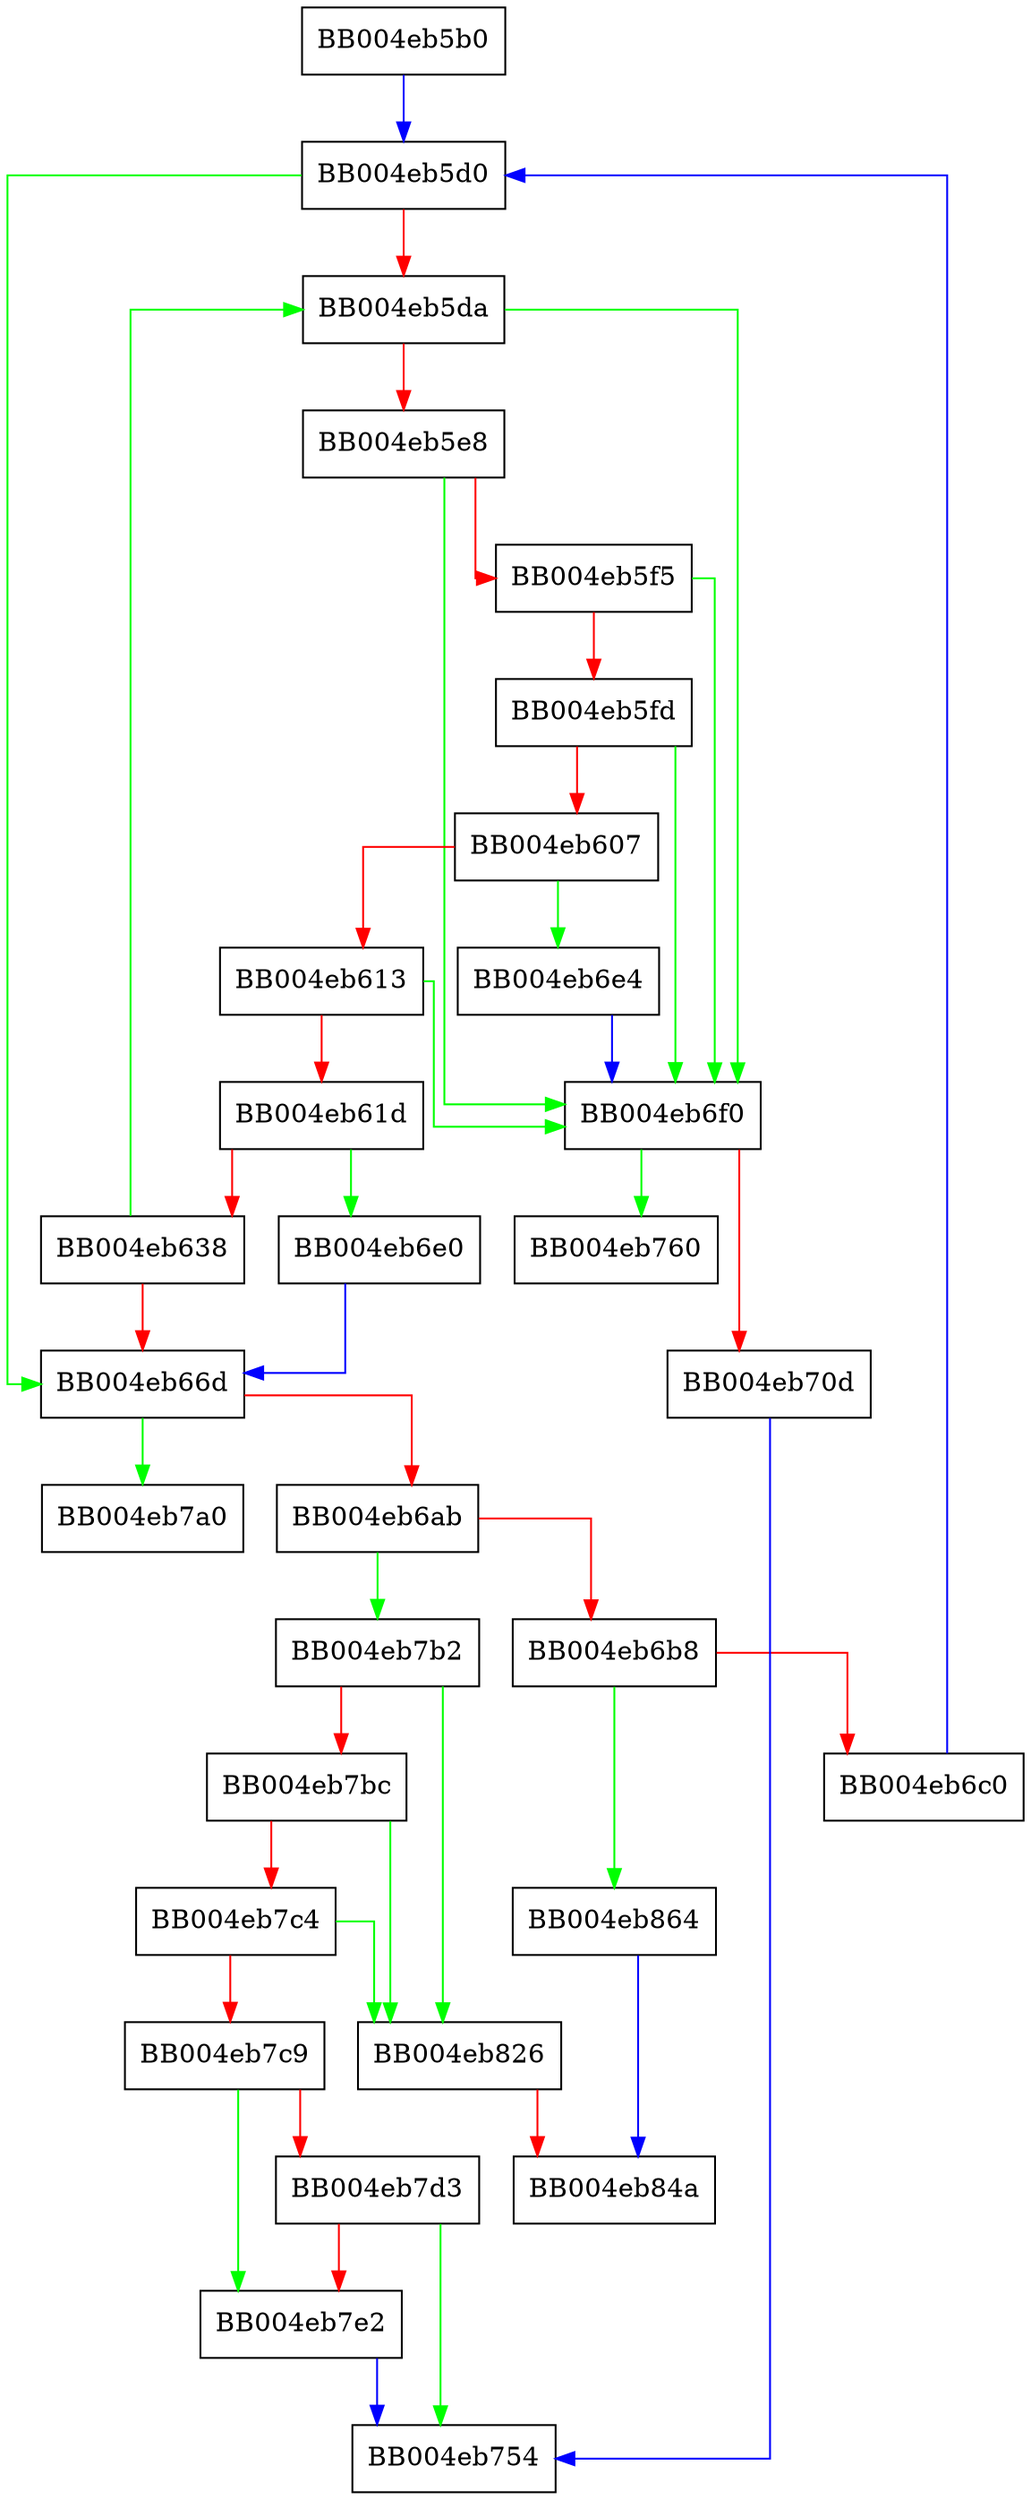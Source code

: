 digraph tls_get_message_header {
  node [shape="box"];
  graph [splines=ortho];
  BB004eb5b0 -> BB004eb5d0 [color="blue"];
  BB004eb5d0 -> BB004eb66d [color="green"];
  BB004eb5d0 -> BB004eb5da [color="red"];
  BB004eb5da -> BB004eb6f0 [color="green"];
  BB004eb5da -> BB004eb5e8 [color="red"];
  BB004eb5e8 -> BB004eb6f0 [color="green"];
  BB004eb5e8 -> BB004eb5f5 [color="red"];
  BB004eb5f5 -> BB004eb6f0 [color="green"];
  BB004eb5f5 -> BB004eb5fd [color="red"];
  BB004eb5fd -> BB004eb6f0 [color="green"];
  BB004eb5fd -> BB004eb607 [color="red"];
  BB004eb607 -> BB004eb6e4 [color="green"];
  BB004eb607 -> BB004eb613 [color="red"];
  BB004eb613 -> BB004eb6f0 [color="green"];
  BB004eb613 -> BB004eb61d [color="red"];
  BB004eb61d -> BB004eb6e0 [color="green"];
  BB004eb61d -> BB004eb638 [color="red"];
  BB004eb638 -> BB004eb5da [color="green"];
  BB004eb638 -> BB004eb66d [color="red"];
  BB004eb66d -> BB004eb7a0 [color="green"];
  BB004eb66d -> BB004eb6ab [color="red"];
  BB004eb6ab -> BB004eb7b2 [color="green"];
  BB004eb6ab -> BB004eb6b8 [color="red"];
  BB004eb6b8 -> BB004eb864 [color="green"];
  BB004eb6b8 -> BB004eb6c0 [color="red"];
  BB004eb6c0 -> BB004eb5d0 [color="blue"];
  BB004eb6e0 -> BB004eb66d [color="blue"];
  BB004eb6e4 -> BB004eb6f0 [color="blue"];
  BB004eb6f0 -> BB004eb760 [color="green"];
  BB004eb6f0 -> BB004eb70d [color="red"];
  BB004eb70d -> BB004eb754 [color="blue"];
  BB004eb7b2 -> BB004eb826 [color="green"];
  BB004eb7b2 -> BB004eb7bc [color="red"];
  BB004eb7bc -> BB004eb826 [color="green"];
  BB004eb7bc -> BB004eb7c4 [color="red"];
  BB004eb7c4 -> BB004eb826 [color="green"];
  BB004eb7c4 -> BB004eb7c9 [color="red"];
  BB004eb7c9 -> BB004eb7e2 [color="green"];
  BB004eb7c9 -> BB004eb7d3 [color="red"];
  BB004eb7d3 -> BB004eb754 [color="green"];
  BB004eb7d3 -> BB004eb7e2 [color="red"];
  BB004eb7e2 -> BB004eb754 [color="blue"];
  BB004eb826 -> BB004eb84a [color="red"];
  BB004eb864 -> BB004eb84a [color="blue"];
}